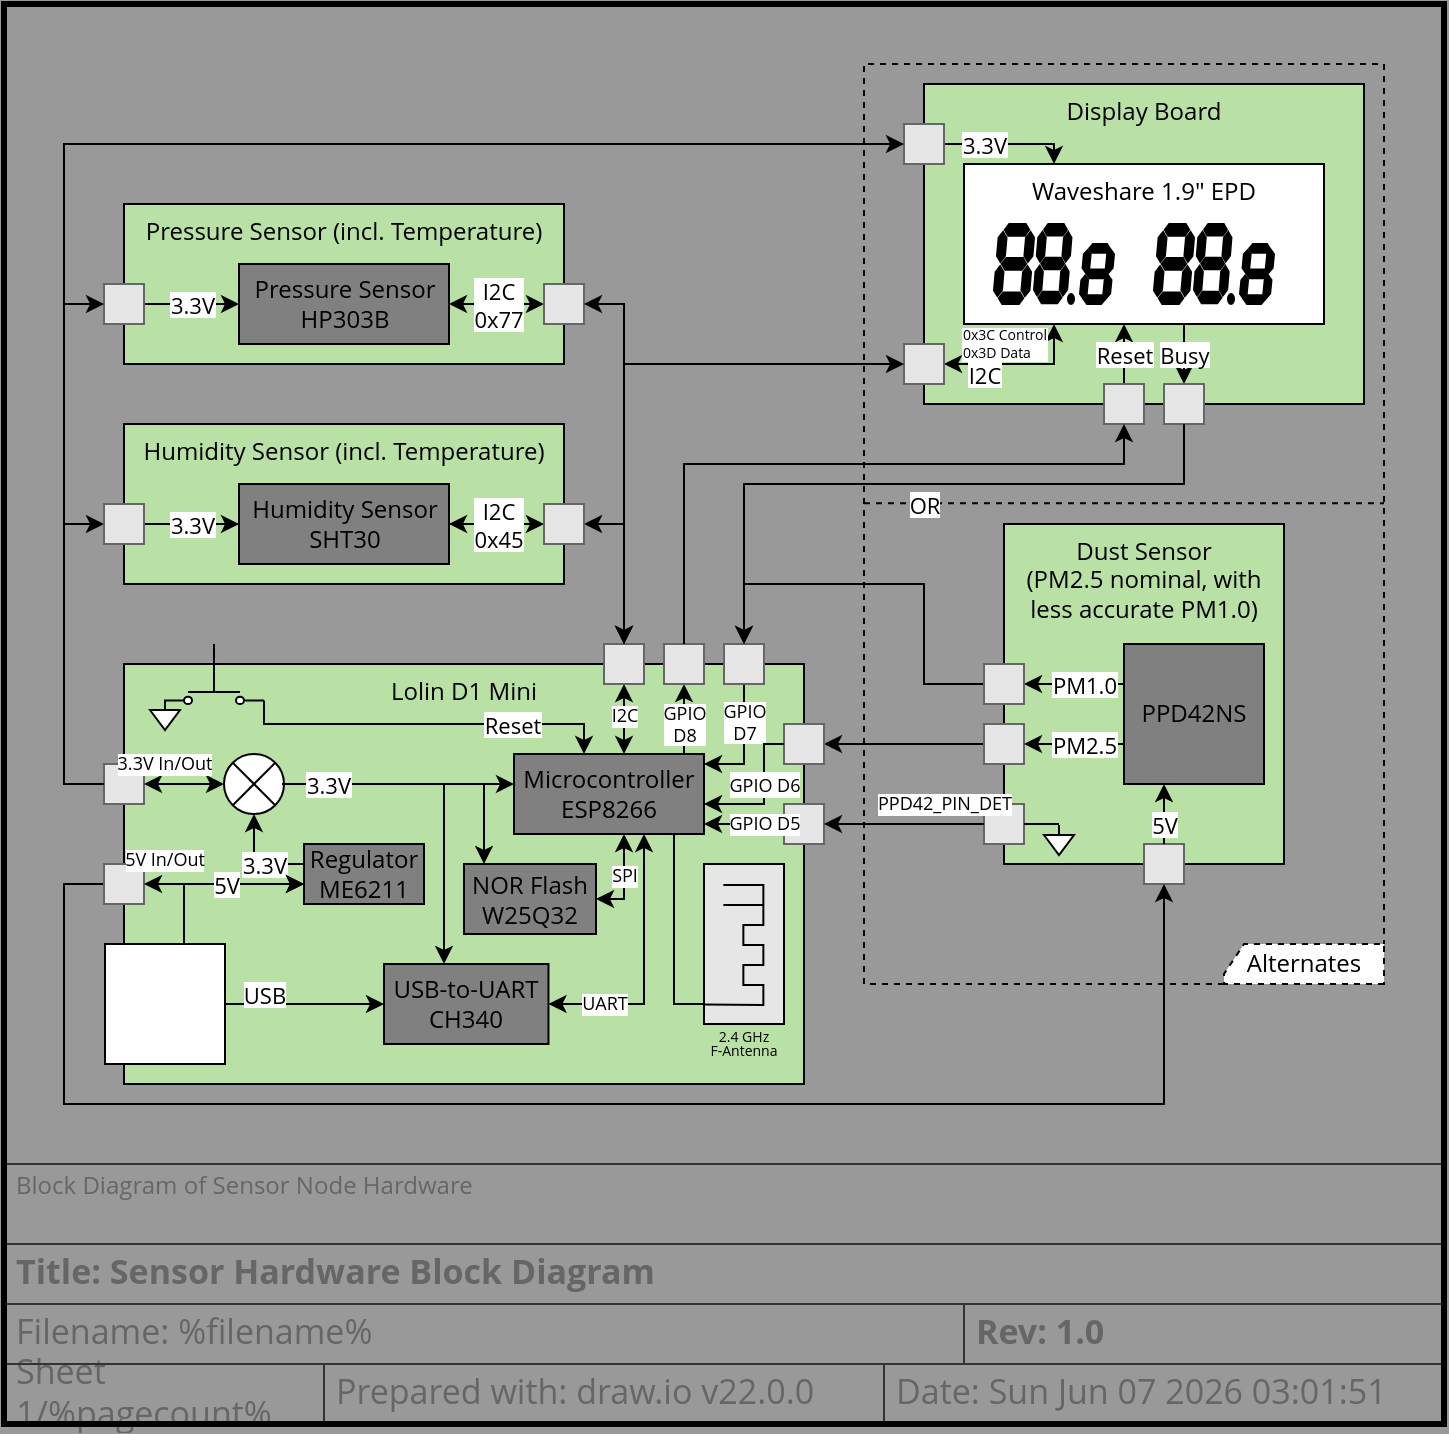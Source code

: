 <mxfile version="22.0.2" type="device">
  <diagram name="Sensor Hardware Block Diagram" id="fo18u6Ch1KVScq3Fo-Wy">
    <mxGraphModel dx="395" dy="1064" grid="1" gridSize="10" guides="1" tooltips="1" connect="1" arrows="1" fold="1" page="1" pageScale="1" pageWidth="800" pageHeight="350" background="#999999" math="0" shadow="0">
      <root>
        <object label="" description="Block Diagram of Sensor Node Hardware" rev="1.0" id="0">
          <mxCell />
        </object>
        <object label="Title Block" id="1">
          <mxCell style="locked=1;" parent="0" />
        </object>
        <mxCell id="h7L3MlKvrl_dhOmhB3lf-10" value="Prepared with: draw.io v22.0.0" style="strokeWidth=1;shadow=0;dashed=0;align=center;html=1;shape=mxgraph.mockup.text.textBox;fontColor=#666666;align=left;fontSize=17;spacingLeft=4;spacingTop=-3;whiteSpace=wrap;strokeColor=#333333;mainText=;fillColor=none;fontFamily=Open Sans;movable=1;resizable=1;rotatable=1;deletable=1;editable=1;locked=0;connectable=1;" parent="1" vertex="1">
          <mxGeometry x="220" y="300" width="280" height="30" as="geometry" />
        </mxCell>
        <object label="&lt;div align=&quot;left&quot;&gt;Sheet %pagenumber%/%pagecount%&lt;/div&gt;" placeholders="1" id="h7L3MlKvrl_dhOmhB3lf-12">
          <mxCell style="strokeWidth=1;shadow=0;dashed=0;align=left;html=1;shape=mxgraph.mockup.text.textBox;fontColor=#666666;align=left;fontSize=17;spacingLeft=4;spacingTop=-3;whiteSpace=wrap;strokeColor=#333333;mainText=;fillColor=none;fontFamily=Open Sans;movable=1;resizable=1;rotatable=1;deletable=1;editable=1;locked=0;connectable=1;" parent="1" vertex="1">
            <mxGeometry x="60" y="300" width="160" height="30" as="geometry" />
          </mxCell>
        </object>
        <object label="Date: &lt;font style=&quot;font-size: 17px;&quot;&gt;%date{ddd mmm dd yyyy HH:MM:ss}%&lt;/font&gt;" placeholders="1" id="h7L3MlKvrl_dhOmhB3lf-13">
          <mxCell style="strokeWidth=1;shadow=0;dashed=0;align=center;html=1;shape=mxgraph.mockup.text.textBox;fontColor=#666666;align=left;fontSize=17;spacingLeft=4;spacingTop=-3;whiteSpace=wrap;strokeColor=#333333;mainText=;fillColor=none;fontFamily=Open Sans;movable=1;resizable=1;rotatable=1;deletable=1;editable=1;locked=0;connectable=1;" parent="1" vertex="1">
            <mxGeometry x="500" y="300" width="280" height="30" as="geometry" />
          </mxCell>
        </object>
        <object label="&lt;b&gt;Title: %page%&lt;/b&gt;" placeholders="1" id="h7L3MlKvrl_dhOmhB3lf-14">
          <mxCell style="strokeWidth=1;shadow=0;dashed=0;align=center;html=1;shape=mxgraph.mockup.text.textBox;fontColor=#666666;align=left;fontSize=17;spacingLeft=4;spacingTop=-3;whiteSpace=wrap;strokeColor=#333333;mainText=;fillColor=none;fontFamily=Open Sans;movable=1;resizable=1;rotatable=1;deletable=1;editable=1;locked=0;connectable=1;" parent="1" vertex="1">
            <mxGeometry x="60" y="240" width="720" height="30" as="geometry" />
          </mxCell>
        </object>
        <object label="Filename: %filename%" placeholders="1" id="h7L3MlKvrl_dhOmhB3lf-15">
          <mxCell style="strokeWidth=1;shadow=0;dashed=0;align=center;html=1;shape=mxgraph.mockup.text.textBox;fontColor=#666666;align=left;fontSize=17;spacingLeft=4;spacingTop=-3;whiteSpace=wrap;strokeColor=#333333;mainText=;fillColor=none;fontFamily=Open Sans;movable=1;resizable=1;rotatable=1;deletable=1;editable=1;locked=0;connectable=1;" parent="1" vertex="1">
            <mxGeometry x="60" y="270" width="480" height="30" as="geometry" />
          </mxCell>
        </object>
        <object label="&lt;div align=&quot;left&quot;&gt;%description%&lt;/div&gt;" placeholders="1" id="h7L3MlKvrl_dhOmhB3lf-16">
          <mxCell style="strokeWidth=1;shadow=0;dashed=0;html=1;shape=mxgraph.mockup.text.textBox;fontColor=#666666;align=left;verticalAlign=top;fontSize=12;spacingLeft=4;spacingTop=-3;whiteSpace=wrap;strokeColor=#333333;mainText=;fillColor=none;fontFamily=Open Sans;movable=1;resizable=1;rotatable=1;deletable=1;editable=1;locked=0;connectable=1;" parent="1" vertex="1">
            <mxGeometry x="60" y="200" width="720" height="40" as="geometry" />
          </mxCell>
        </object>
        <object label="&lt;b&gt;Rev: %rev%&lt;br&gt;&lt;/b&gt;" placeholders="1" id="EyKvBmyPNv_MzgSUc5b6-1">
          <mxCell style="strokeWidth=1;shadow=0;dashed=0;align=center;html=1;shape=mxgraph.mockup.text.textBox;fontColor=#666666;align=left;fontSize=17;spacingLeft=4;spacingTop=-3;whiteSpace=wrap;strokeColor=#333333;mainText=;fillColor=none;fontFamily=Open Sans;movable=1;resizable=1;rotatable=1;deletable=1;editable=1;locked=0;connectable=1;" parent="1" vertex="1">
            <mxGeometry x="540" y="270" width="240" height="30" as="geometry" />
          </mxCell>
        </object>
        <object label="Drawing Frame" id="2jkEU8j2_UPUL1MGRyPS-1">
          <mxCell style="locked=1;" parent="0" />
        </object>
        <mxCell id="2jkEU8j2_UPUL1MGRyPS-2" value="" style="rounded=0;whiteSpace=wrap;html=1;fillColor=none;strokeWidth=3;movable=1;resizable=1;rotatable=1;deletable=1;editable=1;locked=0;connectable=1;" parent="2jkEU8j2_UPUL1MGRyPS-1" vertex="1">
          <mxGeometry x="60" y="-380" width="720" height="710" as="geometry" />
        </mxCell>
        <object label="Document" id="NbdiYjX3MhI7OpqD2NvG-1">
          <mxCell parent="0" />
        </object>
        <mxCell id="gNxxCUR5ex6zyDVO0VRH-102" value="Alternates" style="shape=umlFrame;whiteSpace=wrap;html=1;pointerEvents=0;dashed=1;fontFamily=Open Sans;direction=west;width=80;height=20;" vertex="1" parent="NbdiYjX3MhI7OpqD2NvG-1">
          <mxGeometry x="490" y="-350" width="260" height="460" as="geometry" />
        </mxCell>
        <mxCell id="gNxxCUR5ex6zyDVO0VRH-23" value="Lolin D1 Mini" style="verticalAlign=top;rounded=0;whiteSpace=wrap;html=1;fillColor=#B9E0A5;fontFamily=Open Sans;" vertex="1" parent="NbdiYjX3MhI7OpqD2NvG-1">
          <mxGeometry x="120" y="-50" width="340" height="210" as="geometry" />
        </mxCell>
        <mxCell id="gNxxCUR5ex6zyDVO0VRH-3" value="Reset" style="edgeStyle=orthogonalEdgeStyle;rounded=0;orthogonalLoop=1;jettySize=auto;html=1;exitX=1;exitY=0.94;exitDx=0;exitDy=0;fontFamily=Open Sans;" edge="1" parent="NbdiYjX3MhI7OpqD2NvG-1" source="gNxxCUR5ex6zyDVO0VRH-4" target="gNxxCUR5ex6zyDVO0VRH-15">
          <mxGeometry x="0.45" relative="1" as="geometry">
            <mxPoint x="405" y="40" as="targetPoint" />
            <Array as="points">
              <mxPoint x="190" y="-20" />
              <mxPoint x="350" y="-20" />
            </Array>
            <mxPoint as="offset" />
          </mxGeometry>
        </mxCell>
        <mxCell id="gNxxCUR5ex6zyDVO0VRH-4" value="" style="pointerEvents=1;verticalLabelPosition=bottom;shadow=0;dashed=0;align=center;html=1;verticalAlign=top;shape=mxgraph.electrical.electro-mechanical.pushbuttonMakeSwitch2;elSwitchState=1;fontFamily=Open Sans;" vertex="1" parent="NbdiYjX3MhI7OpqD2NvG-1">
          <mxGeometry x="140" y="-60" width="50" height="30" as="geometry" />
        </mxCell>
        <mxCell id="gNxxCUR5ex6zyDVO0VRH-5" value="USB-to-UART&lt;br&gt;CH340" style="rounded=0;whiteSpace=wrap;html=1;fillColor=#808080;fontFamily=Open Sans;" vertex="1" parent="NbdiYjX3MhI7OpqD2NvG-1">
          <mxGeometry x="250" y="100" width="82.24" height="40" as="geometry" />
        </mxCell>
        <mxCell id="gNxxCUR5ex6zyDVO0VRH-6" value="" style="endArrow=classic;startArrow=classic;html=1;rounded=0;edgeStyle=orthogonalEdgeStyle;fontFamily=Open Sans;exitX=1;exitY=0.5;exitDx=0;exitDy=0;" edge="1" parent="NbdiYjX3MhI7OpqD2NvG-1" source="gNxxCUR5ex6zyDVO0VRH-5" target="gNxxCUR5ex6zyDVO0VRH-15">
          <mxGeometry width="50" height="50" relative="1" as="geometry">
            <mxPoint x="335" y="122" as="sourcePoint" />
            <mxPoint x="385.26" y="35" as="targetPoint" />
            <Array as="points">
              <mxPoint x="380" y="120" />
            </Array>
          </mxGeometry>
        </mxCell>
        <mxCell id="gNxxCUR5ex6zyDVO0VRH-7" value="UART" style="edgeLabel;html=1;align=center;verticalAlign=middle;resizable=0;points=[];fontFamily=Open Sans;fontSize=9;" vertex="1" connectable="0" parent="gNxxCUR5ex6zyDVO0VRH-6">
          <mxGeometry x="-0.052" y="1" relative="1" as="geometry">
            <mxPoint x="-19" y="15" as="offset" />
          </mxGeometry>
        </mxCell>
        <mxCell id="gNxxCUR5ex6zyDVO0VRH-11" value="USB" style="edgeStyle=orthogonalEdgeStyle;rounded=0;orthogonalLoop=1;jettySize=auto;html=1;fontFamily=Open Sans;" edge="1" parent="NbdiYjX3MhI7OpqD2NvG-1" source="gNxxCUR5ex6zyDVO0VRH-10" target="gNxxCUR5ex6zyDVO0VRH-5">
          <mxGeometry x="-0.524" y="5" relative="1" as="geometry">
            <mxPoint as="offset" />
          </mxGeometry>
        </mxCell>
        <mxCell id="gNxxCUR5ex6zyDVO0VRH-12" value="Regulator&lt;br&gt;ME6211" style="rounded=0;whiteSpace=wrap;html=1;fillColor=#808080;fontFamily=Open Sans;" vertex="1" parent="NbdiYjX3MhI7OpqD2NvG-1">
          <mxGeometry x="210" y="40" width="60" height="30" as="geometry" />
        </mxCell>
        <mxCell id="gNxxCUR5ex6zyDVO0VRH-13" style="edgeStyle=orthogonalEdgeStyle;rounded=0;orthogonalLoop=1;jettySize=auto;html=1;exitX=1;exitY=0.5;exitDx=0;exitDy=0;exitPerimeter=0;fontFamily=Open Sans;" edge="1" parent="NbdiYjX3MhI7OpqD2NvG-1" source="gNxxCUR5ex6zyDVO0VRH-14" target="gNxxCUR5ex6zyDVO0VRH-18">
          <mxGeometry relative="1" as="geometry">
            <Array as="points">
              <mxPoint x="300" y="10" />
            </Array>
          </mxGeometry>
        </mxCell>
        <mxCell id="gNxxCUR5ex6zyDVO0VRH-14" value="" style="verticalLabelPosition=bottom;verticalAlign=top;html=1;shape=mxgraph.flowchart.or;fontFamily=Open Sans;" vertex="1" parent="NbdiYjX3MhI7OpqD2NvG-1">
          <mxGeometry x="170" y="-5" width="30" height="30" as="geometry" />
        </mxCell>
        <mxCell id="gNxxCUR5ex6zyDVO0VRH-15" value="Microcontroller&lt;br&gt;ESP8266" style="rounded=0;whiteSpace=wrap;html=1;fillColor=#808080;fontFamily=Open Sans;" vertex="1" parent="NbdiYjX3MhI7OpqD2NvG-1">
          <mxGeometry x="315" y="-5" width="95" height="40" as="geometry" />
        </mxCell>
        <mxCell id="gNxxCUR5ex6zyDVO0VRH-16" value="3.3V" style="edgeStyle=orthogonalEdgeStyle;rounded=0;orthogonalLoop=1;jettySize=auto;html=1;fontFamily=Open Sans;" edge="1" parent="NbdiYjX3MhI7OpqD2NvG-1" source="gNxxCUR5ex6zyDVO0VRH-12" target="gNxxCUR5ex6zyDVO0VRH-14">
          <mxGeometry x="-0.2" relative="1" as="geometry">
            <mxPoint as="offset" />
            <mxPoint x="209.842" y="104.842" as="sourcePoint" />
            <mxPoint x="239.842" y="74.842" as="targetPoint" />
            <Array as="points">
              <mxPoint x="185" y="50" />
            </Array>
          </mxGeometry>
        </mxCell>
        <mxCell id="gNxxCUR5ex6zyDVO0VRH-18" value="NOR Flash&lt;br&gt;W25Q32" style="rounded=0;whiteSpace=wrap;html=1;fillColor=#808080;fontFamily=Open Sans;" vertex="1" parent="NbdiYjX3MhI7OpqD2NvG-1">
          <mxGeometry x="290" y="50" width="66" height="35" as="geometry" />
        </mxCell>
        <mxCell id="gNxxCUR5ex6zyDVO0VRH-19" style="edgeStyle=orthogonalEdgeStyle;rounded=0;orthogonalLoop=1;jettySize=auto;html=1;exitX=1;exitY=0.5;exitDx=0;exitDy=0;exitPerimeter=0;fontFamily=Open Sans;strokeWidth=1;" edge="1" parent="NbdiYjX3MhI7OpqD2NvG-1" target="gNxxCUR5ex6zyDVO0VRH-5">
          <mxGeometry relative="1" as="geometry">
            <Array as="points">
              <mxPoint x="280" y="10" />
            </Array>
            <mxPoint x="199" y="10" as="sourcePoint" />
            <mxPoint x="286" y="100" as="targetPoint" />
          </mxGeometry>
        </mxCell>
        <mxCell id="gNxxCUR5ex6zyDVO0VRH-20" style="edgeStyle=orthogonalEdgeStyle;rounded=0;orthogonalLoop=1;jettySize=auto;html=1;exitX=1;exitY=0.5;exitDx=0;exitDy=0;exitPerimeter=0;fontFamily=Open Sans;" edge="1" parent="NbdiYjX3MhI7OpqD2NvG-1" source="gNxxCUR5ex6zyDVO0VRH-14" target="gNxxCUR5ex6zyDVO0VRH-15">
          <mxGeometry relative="1" as="geometry">
            <Array as="points">
              <mxPoint x="210" y="10" />
              <mxPoint x="210" y="10" />
            </Array>
          </mxGeometry>
        </mxCell>
        <mxCell id="gNxxCUR5ex6zyDVO0VRH-21" value="&lt;div&gt;3.3V&lt;/div&gt;" style="edgeLabel;html=1;align=center;verticalAlign=middle;resizable=0;points=[];fontFamily=Open Sans;" vertex="1" connectable="0" parent="gNxxCUR5ex6zyDVO0VRH-20">
          <mxGeometry x="-0.198" y="-2" relative="1" as="geometry">
            <mxPoint x="-24" y="-2" as="offset" />
          </mxGeometry>
        </mxCell>
        <mxCell id="gNxxCUR5ex6zyDVO0VRH-22" value="SPI" style="endArrow=classic;startArrow=classic;html=1;rounded=0;exitX=1;exitY=0.5;exitDx=0;exitDy=0;edgeStyle=orthogonalEdgeStyle;fontFamily=Open Sans;fontSize=9;" edge="1" parent="NbdiYjX3MhI7OpqD2NvG-1" source="gNxxCUR5ex6zyDVO0VRH-18" target="gNxxCUR5ex6zyDVO0VRH-15">
          <mxGeometry x="0.121" width="50" height="50" relative="1" as="geometry">
            <mxPoint x="235" y="92" as="sourcePoint" />
            <mxPoint x="285" y="42" as="targetPoint" />
            <Array as="points">
              <mxPoint x="370" y="68" />
            </Array>
            <mxPoint as="offset" />
          </mxGeometry>
        </mxCell>
        <mxCell id="gNxxCUR5ex6zyDVO0VRH-25" value="I2C" style="edgeStyle=orthogonalEdgeStyle;rounded=0;orthogonalLoop=1;jettySize=auto;html=1;startArrow=classic;startFill=1;fontFamily=Open Sans;fontSize=9;" edge="1" parent="NbdiYjX3MhI7OpqD2NvG-1" source="gNxxCUR5ex6zyDVO0VRH-30" target="gNxxCUR5ex6zyDVO0VRH-15">
          <mxGeometry x="-0.099" relative="1" as="geometry">
            <mxPoint x="340" y="-80" as="sourcePoint" />
            <Array as="points">
              <mxPoint x="370" y="-25" />
              <mxPoint x="370" y="-25" />
            </Array>
            <mxPoint as="offset" />
          </mxGeometry>
        </mxCell>
        <mxCell id="gNxxCUR5ex6zyDVO0VRH-26" value="GPIO&lt;br&gt;D8" style="edgeStyle=orthogonalEdgeStyle;rounded=0;orthogonalLoop=1;jettySize=auto;html=1;fontFamily=Open Sans;fontSize=9;startArrow=classic;startFill=1;endArrow=none;endFill=0;" edge="1" parent="NbdiYjX3MhI7OpqD2NvG-1" source="gNxxCUR5ex6zyDVO0VRH-31" target="gNxxCUR5ex6zyDVO0VRH-15">
          <mxGeometry x="0.143" relative="1" as="geometry">
            <mxPoint x="373" y="-40" as="sourcePoint" />
            <mxPoint x="393" y="5" as="targetPoint" />
            <Array as="points">
              <mxPoint x="400" y="-25" />
              <mxPoint x="400" y="-25" />
            </Array>
            <mxPoint as="offset" />
          </mxGeometry>
        </mxCell>
        <mxCell id="gNxxCUR5ex6zyDVO0VRH-27" value="" style="pointerEvents=1;verticalLabelPosition=bottom;shadow=0;dashed=0;align=center;html=1;verticalAlign=top;shape=mxgraph.electrical.signal_sources.signal_ground;" vertex="1" parent="NbdiYjX3MhI7OpqD2NvG-1">
          <mxGeometry x="133" y="-32" width="15" height="15" as="geometry" />
        </mxCell>
        <mxCell id="gNxxCUR5ex6zyDVO0VRH-29" value="Humidity Sensor (incl. Temperature)" style="verticalAlign=top;rounded=0;whiteSpace=wrap;html=1;fillColor=#B9E0A5;fontFamily=Open Sans;" vertex="1" parent="NbdiYjX3MhI7OpqD2NvG-1">
          <mxGeometry x="120" y="-170" width="220" height="80" as="geometry" />
        </mxCell>
        <mxCell id="gNxxCUR5ex6zyDVO0VRH-30" value="" style="whiteSpace=wrap;html=1;aspect=fixed;fillColor=#E6E6E6;fontColor=#333333;strokeColor=#666666;" vertex="1" parent="NbdiYjX3MhI7OpqD2NvG-1">
          <mxGeometry x="360" y="-60" width="20" height="20" as="geometry" />
        </mxCell>
        <mxCell id="gNxxCUR5ex6zyDVO0VRH-31" value="" style="whiteSpace=wrap;html=1;aspect=fixed;fillColor=#E6E6E6;fontColor=#333333;strokeColor=#666666;" vertex="1" parent="NbdiYjX3MhI7OpqD2NvG-1">
          <mxGeometry x="390" y="-60" width="20" height="20" as="geometry" />
        </mxCell>
        <mxCell id="gNxxCUR5ex6zyDVO0VRH-36" value="3.3V" style="edgeStyle=orthogonalEdgeStyle;rounded=0;orthogonalLoop=1;jettySize=auto;html=1;entryX=0;entryY=0.5;entryDx=0;entryDy=0;fontFamily=Open Sans;" edge="1" parent="NbdiYjX3MhI7OpqD2NvG-1" source="gNxxCUR5ex6zyDVO0VRH-37" target="gNxxCUR5ex6zyDVO0VRH-33">
          <mxGeometry relative="1" as="geometry" />
        </mxCell>
        <mxCell id="gNxxCUR5ex6zyDVO0VRH-32" value="" style="whiteSpace=wrap;html=1;aspect=fixed;fillColor=#E6E6E6;fontColor=#333333;strokeColor=#666666;" vertex="1" parent="NbdiYjX3MhI7OpqD2NvG-1">
          <mxGeometry x="110" width="20" height="20" as="geometry" />
        </mxCell>
        <mxCell id="gNxxCUR5ex6zyDVO0VRH-24" value="&lt;font style=&quot;font-size: 9px;&quot;&gt;3.3V In/Out&lt;/font&gt;" style="edgeStyle=orthogonalEdgeStyle;rounded=0;orthogonalLoop=1;jettySize=auto;html=1;entryX=0;entryY=0.5;entryDx=0;entryDy=0;entryPerimeter=0;fontFamily=Open Sans;startArrow=classic;startFill=1;fontSize=6;" edge="1" parent="NbdiYjX3MhI7OpqD2NvG-1" source="gNxxCUR5ex6zyDVO0VRH-32" target="gNxxCUR5ex6zyDVO0VRH-14">
          <mxGeometry x="-0.5" y="10" relative="1" as="geometry">
            <mxPoint x="130" y="10" as="sourcePoint" />
            <Array as="points" />
            <mxPoint as="offset" />
          </mxGeometry>
        </mxCell>
        <mxCell id="gNxxCUR5ex6zyDVO0VRH-35" style="edgeStyle=orthogonalEdgeStyle;rounded=0;orthogonalLoop=1;jettySize=auto;html=1;startArrow=classic;startFill=1;exitX=1;exitY=0.5;exitDx=0;exitDy=0;" edge="1" parent="NbdiYjX3MhI7OpqD2NvG-1" source="gNxxCUR5ex6zyDVO0VRH-39" target="gNxxCUR5ex6zyDVO0VRH-30">
          <mxGeometry relative="1" as="geometry" />
        </mxCell>
        <mxCell id="gNxxCUR5ex6zyDVO0VRH-33" value="Humidity Sensor&lt;br&gt;SHT30" style="rounded=0;whiteSpace=wrap;html=1;fillColor=#808080;fontFamily=Open Sans;" vertex="1" parent="NbdiYjX3MhI7OpqD2NvG-1">
          <mxGeometry x="177.5" y="-140" width="105" height="40" as="geometry" />
        </mxCell>
        <mxCell id="gNxxCUR5ex6zyDVO0VRH-38" value="" style="edgeStyle=orthogonalEdgeStyle;rounded=0;orthogonalLoop=1;jettySize=auto;html=1;entryX=0;entryY=0.5;entryDx=0;entryDy=0;" edge="1" parent="NbdiYjX3MhI7OpqD2NvG-1" source="gNxxCUR5ex6zyDVO0VRH-32" target="gNxxCUR5ex6zyDVO0VRH-37">
          <mxGeometry relative="1" as="geometry">
            <mxPoint x="120" y="10" as="sourcePoint" />
            <mxPoint x="188" y="-190" as="targetPoint" />
            <Array as="points">
              <mxPoint x="90" y="10" />
              <mxPoint x="90" y="-120" />
            </Array>
          </mxGeometry>
        </mxCell>
        <mxCell id="gNxxCUR5ex6zyDVO0VRH-37" value="" style="whiteSpace=wrap;html=1;aspect=fixed;fillColor=#E6E6E6;fontColor=#333333;strokeColor=#666666;" vertex="1" parent="NbdiYjX3MhI7OpqD2NvG-1">
          <mxGeometry x="110" y="-130" width="20" height="20" as="geometry" />
        </mxCell>
        <mxCell id="gNxxCUR5ex6zyDVO0VRH-40" value="I2C&lt;br&gt;0x45" style="edgeStyle=orthogonalEdgeStyle;rounded=0;orthogonalLoop=1;jettySize=auto;html=1;startArrow=classic;startFill=1;fontFamily=Open Sans;" edge="1" parent="NbdiYjX3MhI7OpqD2NvG-1" source="gNxxCUR5ex6zyDVO0VRH-33" target="gNxxCUR5ex6zyDVO0VRH-39">
          <mxGeometry relative="1" as="geometry">
            <mxPoint x="283" y="-120" as="sourcePoint" />
            <mxPoint x="360" y="10" as="targetPoint" />
          </mxGeometry>
        </mxCell>
        <mxCell id="gNxxCUR5ex6zyDVO0VRH-39" value="" style="whiteSpace=wrap;html=1;aspect=fixed;fillColor=#E6E6E6;fontColor=#333333;strokeColor=#666666;" vertex="1" parent="NbdiYjX3MhI7OpqD2NvG-1">
          <mxGeometry x="330" y="-130" width="20" height="20" as="geometry" />
        </mxCell>
        <mxCell id="gNxxCUR5ex6zyDVO0VRH-41" value="Pressure Sensor (incl. Temperature)" style="verticalAlign=top;rounded=0;whiteSpace=wrap;html=1;fillColor=#B9E0A5;fontFamily=Open Sans;" vertex="1" parent="NbdiYjX3MhI7OpqD2NvG-1">
          <mxGeometry x="120" y="-280" width="220" height="80" as="geometry" />
        </mxCell>
        <mxCell id="gNxxCUR5ex6zyDVO0VRH-42" value="3.3V" style="edgeStyle=orthogonalEdgeStyle;rounded=0;orthogonalLoop=1;jettySize=auto;html=1;entryX=0;entryY=0.5;entryDx=0;entryDy=0;fontFamily=Open Sans;" edge="1" parent="NbdiYjX3MhI7OpqD2NvG-1" source="gNxxCUR5ex6zyDVO0VRH-44" target="gNxxCUR5ex6zyDVO0VRH-43">
          <mxGeometry relative="1" as="geometry" />
        </mxCell>
        <mxCell id="gNxxCUR5ex6zyDVO0VRH-43" value="Pressure Sensor&lt;br&gt;HP303B" style="rounded=0;whiteSpace=wrap;html=1;fillColor=#808080;fontFamily=Open Sans;" vertex="1" parent="NbdiYjX3MhI7OpqD2NvG-1">
          <mxGeometry x="177.5" y="-250" width="105" height="40" as="geometry" />
        </mxCell>
        <mxCell id="gNxxCUR5ex6zyDVO0VRH-44" value="" style="whiteSpace=wrap;html=1;aspect=fixed;fillColor=#E6E6E6;fontColor=#333333;strokeColor=#666666;" vertex="1" parent="NbdiYjX3MhI7OpqD2NvG-1">
          <mxGeometry x="110" y="-240" width="20" height="20" as="geometry" />
        </mxCell>
        <mxCell id="gNxxCUR5ex6zyDVO0VRH-45" value="I2C&lt;br&gt;0x77" style="edgeStyle=orthogonalEdgeStyle;rounded=0;orthogonalLoop=1;jettySize=auto;html=1;startArrow=classic;startFill=1;fontFamily=Open Sans;" edge="1" parent="NbdiYjX3MhI7OpqD2NvG-1" source="gNxxCUR5ex6zyDVO0VRH-43" target="gNxxCUR5ex6zyDVO0VRH-46">
          <mxGeometry relative="1" as="geometry">
            <mxPoint x="283" y="-230" as="sourcePoint" />
            <mxPoint x="360" y="-100" as="targetPoint" />
          </mxGeometry>
        </mxCell>
        <mxCell id="gNxxCUR5ex6zyDVO0VRH-46" value="" style="whiteSpace=wrap;html=1;aspect=fixed;fillColor=#E6E6E6;fontColor=#333333;strokeColor=#666666;" vertex="1" parent="NbdiYjX3MhI7OpqD2NvG-1">
          <mxGeometry x="330" y="-240" width="20" height="20" as="geometry" />
        </mxCell>
        <mxCell id="gNxxCUR5ex6zyDVO0VRH-47" style="edgeStyle=orthogonalEdgeStyle;rounded=0;orthogonalLoop=1;jettySize=auto;html=1;startArrow=classic;startFill=1;exitX=1;exitY=0.5;exitDx=0;exitDy=0;" edge="1" parent="NbdiYjX3MhI7OpqD2NvG-1" source="gNxxCUR5ex6zyDVO0VRH-46" target="gNxxCUR5ex6zyDVO0VRH-30">
          <mxGeometry relative="1" as="geometry">
            <mxPoint x="370" y="-110" as="sourcePoint" />
            <mxPoint x="390" y="-50" as="targetPoint" />
          </mxGeometry>
        </mxCell>
        <mxCell id="gNxxCUR5ex6zyDVO0VRH-48" value="" style="edgeStyle=orthogonalEdgeStyle;rounded=0;orthogonalLoop=1;jettySize=auto;html=1;entryX=0;entryY=0.5;entryDx=0;entryDy=0;exitX=0;exitY=0.5;exitDx=0;exitDy=0;" edge="1" parent="NbdiYjX3MhI7OpqD2NvG-1" source="gNxxCUR5ex6zyDVO0VRH-32" target="gNxxCUR5ex6zyDVO0VRH-44">
          <mxGeometry relative="1" as="geometry">
            <mxPoint x="130" y="20" as="sourcePoint" />
            <mxPoint x="130" y="-110" as="targetPoint" />
            <Array as="points">
              <mxPoint x="90" y="10" />
              <mxPoint x="90" y="-230" />
            </Array>
          </mxGeometry>
        </mxCell>
        <mxCell id="gNxxCUR5ex6zyDVO0VRH-49" value="Display Board" style="verticalAlign=top;rounded=0;whiteSpace=wrap;html=1;fillColor=#B9E0A5;fontFamily=Open Sans;" vertex="1" parent="NbdiYjX3MhI7OpqD2NvG-1">
          <mxGeometry x="520" y="-340" width="220" height="160" as="geometry" />
        </mxCell>
        <mxCell id="gNxxCUR5ex6zyDVO0VRH-50" value="3.3V" style="edgeStyle=orthogonalEdgeStyle;rounded=0;orthogonalLoop=1;jettySize=auto;html=1;fontFamily=Open Sans;entryX=0.25;entryY=0;entryDx=0;entryDy=0;" edge="1" parent="NbdiYjX3MhI7OpqD2NvG-1" source="gNxxCUR5ex6zyDVO0VRH-52" target="gNxxCUR5ex6zyDVO0VRH-57">
          <mxGeometry x="-0.384" relative="1" as="geometry">
            <mxPoint x="577.5" y="-210" as="targetPoint" />
            <Array as="points">
              <mxPoint x="585" y="-310" />
            </Array>
            <mxPoint as="offset" />
          </mxGeometry>
        </mxCell>
        <mxCell id="gNxxCUR5ex6zyDVO0VRH-52" value="" style="whiteSpace=wrap;html=1;aspect=fixed;fillColor=#E6E6E6;fontColor=#333333;strokeColor=#666666;" vertex="1" parent="NbdiYjX3MhI7OpqD2NvG-1">
          <mxGeometry x="510" y="-320" width="20" height="20" as="geometry" />
        </mxCell>
        <mxCell id="gNxxCUR5ex6zyDVO0VRH-53" value="I2C" style="edgeStyle=orthogonalEdgeStyle;rounded=0;orthogonalLoop=1;jettySize=auto;html=1;startArrow=classic;startFill=1;fontFamily=Open Sans;entryX=1;entryY=0.5;entryDx=0;entryDy=0;exitX=0.25;exitY=1;exitDx=0;exitDy=0;" edge="1" parent="NbdiYjX3MhI7OpqD2NvG-1" source="gNxxCUR5ex6zyDVO0VRH-57" target="gNxxCUR5ex6zyDVO0VRH-54">
          <mxGeometry x="0.467" y="5" relative="1" as="geometry">
            <mxPoint x="682.5" y="-210" as="sourcePoint" />
            <mxPoint x="760" y="-80" as="targetPoint" />
            <Array as="points">
              <mxPoint x="585" y="-200" />
            </Array>
            <mxPoint as="offset" />
          </mxGeometry>
        </mxCell>
        <mxCell id="gNxxCUR5ex6zyDVO0VRH-106" value="&lt;div style=&quot;text-align: left; font-size: 7px;&quot;&gt;&lt;font style=&quot;font-size: 7px;&quot; face=&quot;Open Sans&quot;&gt;0x3C Control&lt;/font&gt;&lt;/div&gt;&lt;div style=&quot;text-align: left; font-size: 7px;&quot;&gt;&lt;font style=&quot;font-size: 7px;&quot; face=&quot;Open Sans&quot;&gt;0x3D Data&lt;/font&gt;&lt;/div&gt;" style="edgeLabel;html=1;align=center;verticalAlign=middle;resizable=0;points=[];" vertex="1" connectable="0" parent="gNxxCUR5ex6zyDVO0VRH-53">
          <mxGeometry x="-0.126" relative="1" as="geometry">
            <mxPoint x="-12" y="-10" as="offset" />
          </mxGeometry>
        </mxCell>
        <mxCell id="gNxxCUR5ex6zyDVO0VRH-54" value="" style="whiteSpace=wrap;html=1;aspect=fixed;fillColor=#E6E6E6;fontColor=#333333;strokeColor=#666666;" vertex="1" parent="NbdiYjX3MhI7OpqD2NvG-1">
          <mxGeometry x="510" y="-210" width="20" height="20" as="geometry" />
        </mxCell>
        <mxCell id="gNxxCUR5ex6zyDVO0VRH-55" value="" style="edgeStyle=orthogonalEdgeStyle;rounded=0;orthogonalLoop=1;jettySize=auto;html=1;entryX=0;entryY=0.5;entryDx=0;entryDy=0;exitX=0;exitY=0.5;exitDx=0;exitDy=0;" edge="1" parent="NbdiYjX3MhI7OpqD2NvG-1" source="gNxxCUR5ex6zyDVO0VRH-32" target="gNxxCUR5ex6zyDVO0VRH-52">
          <mxGeometry relative="1" as="geometry">
            <mxPoint x="80" y="-90" as="sourcePoint" />
            <mxPoint x="80" y="-330" as="targetPoint" />
            <Array as="points">
              <mxPoint x="90" y="10" />
              <mxPoint x="90" y="-310" />
            </Array>
          </mxGeometry>
        </mxCell>
        <mxCell id="gNxxCUR5ex6zyDVO0VRH-56" style="edgeStyle=orthogonalEdgeStyle;rounded=0;orthogonalLoop=1;jettySize=auto;html=1;startArrow=classic;startFill=1;exitX=0;exitY=0.5;exitDx=0;exitDy=0;entryX=0.5;entryY=0;entryDx=0;entryDy=0;" edge="1" parent="NbdiYjX3MhI7OpqD2NvG-1" source="gNxxCUR5ex6zyDVO0VRH-54" target="gNxxCUR5ex6zyDVO0VRH-30">
          <mxGeometry relative="1" as="geometry">
            <mxPoint x="370" y="-220" as="sourcePoint" />
            <mxPoint x="390" y="-50" as="targetPoint" />
            <Array as="points">
              <mxPoint x="370" y="-200" />
            </Array>
          </mxGeometry>
        </mxCell>
        <mxCell id="gNxxCUR5ex6zyDVO0VRH-66" value="Reset" style="edgeStyle=orthogonalEdgeStyle;rounded=0;orthogonalLoop=1;jettySize=auto;html=1;startArrow=classic;startFill=1;endArrow=none;endFill=0;fontFamily=Open Sans;" edge="1" parent="NbdiYjX3MhI7OpqD2NvG-1" source="gNxxCUR5ex6zyDVO0VRH-57" target="gNxxCUR5ex6zyDVO0VRH-64">
          <mxGeometry relative="1" as="geometry">
            <Array as="points">
              <mxPoint x="620" y="-200" />
              <mxPoint x="620" y="-200" />
            </Array>
          </mxGeometry>
        </mxCell>
        <mxCell id="gNxxCUR5ex6zyDVO0VRH-67" value="Busy" style="edgeStyle=orthogonalEdgeStyle;rounded=0;orthogonalLoop=1;jettySize=auto;html=1;fontFamily=Open Sans;" edge="1" parent="NbdiYjX3MhI7OpqD2NvG-1" source="gNxxCUR5ex6zyDVO0VRH-57" target="gNxxCUR5ex6zyDVO0VRH-65">
          <mxGeometry relative="1" as="geometry">
            <Array as="points">
              <mxPoint x="650" y="-200" />
              <mxPoint x="650" y="-200" />
            </Array>
            <mxPoint as="offset" />
          </mxGeometry>
        </mxCell>
        <mxCell id="gNxxCUR5ex6zyDVO0VRH-57" value="Waveshare 1.9&quot; EPD" style="verticalAlign=top;rounded=0;whiteSpace=wrap;html=1;fillColor=#FFFFFF;fontFamily=Open Sans;" vertex="1" parent="NbdiYjX3MhI7OpqD2NvG-1">
          <mxGeometry x="540" y="-300" width="180" height="80" as="geometry" />
        </mxCell>
        <mxCell id="gNxxCUR5ex6zyDVO0VRH-58" value="" style="verticalLabelPosition=bottom;shadow=0;dashed=0;align=center;html=1;verticalAlign=top;shape=mxgraph.electrical.opto_electronics.7_segment_display;pointerEvents=1;fillColor=#000000;fontFamily=Open Sans;" vertex="1" parent="NbdiYjX3MhI7OpqD2NvG-1">
          <mxGeometry x="555" y="-270" width="20" height="40" as="geometry" />
        </mxCell>
        <mxCell id="gNxxCUR5ex6zyDVO0VRH-59" value="" style="verticalLabelPosition=bottom;shadow=0;dashed=0;align=center;html=1;verticalAlign=top;shape=mxgraph.electrical.opto_electronics.7_segment_display;pointerEvents=1;fillColor=#000000;fontFamily=Open Sans;" vertex="1" parent="NbdiYjX3MhI7OpqD2NvG-1">
          <mxGeometry x="598" y="-260" width="17" height="30" as="geometry" />
        </mxCell>
        <mxCell id="gNxxCUR5ex6zyDVO0VRH-60" value="" style="verticalLabelPosition=bottom;shadow=0;dashed=0;align=center;html=1;verticalAlign=top;shape=mxgraph.electrical.opto_electronics.7_segment_display_with_dp;pointerEvents=1;fillColor=#000000;fontFamily=Open Sans;" vertex="1" parent="NbdiYjX3MhI7OpqD2NvG-1">
          <mxGeometry x="575" y="-270" width="20" height="40" as="geometry" />
        </mxCell>
        <mxCell id="gNxxCUR5ex6zyDVO0VRH-61" value="" style="verticalLabelPosition=bottom;shadow=0;dashed=0;align=center;html=1;verticalAlign=top;shape=mxgraph.electrical.opto_electronics.7_segment_display;pointerEvents=1;fillColor=#000000;fontFamily=Open Sans;" vertex="1" parent="NbdiYjX3MhI7OpqD2NvG-1">
          <mxGeometry x="635" y="-270" width="20" height="40" as="geometry" />
        </mxCell>
        <mxCell id="gNxxCUR5ex6zyDVO0VRH-62" value="" style="verticalLabelPosition=bottom;shadow=0;dashed=0;align=center;html=1;verticalAlign=top;shape=mxgraph.electrical.opto_electronics.7_segment_display;pointerEvents=1;fillColor=#000000;fontFamily=Open Sans;" vertex="1" parent="NbdiYjX3MhI7OpqD2NvG-1">
          <mxGeometry x="678" y="-260" width="17" height="30" as="geometry" />
        </mxCell>
        <mxCell id="gNxxCUR5ex6zyDVO0VRH-63" value="" style="verticalLabelPosition=bottom;shadow=0;dashed=0;align=center;html=1;verticalAlign=top;shape=mxgraph.electrical.opto_electronics.7_segment_display_with_dp;pointerEvents=1;fillColor=#000000;fontFamily=Open Sans;" vertex="1" parent="NbdiYjX3MhI7OpqD2NvG-1">
          <mxGeometry x="655" y="-270" width="20" height="40" as="geometry" />
        </mxCell>
        <mxCell id="gNxxCUR5ex6zyDVO0VRH-64" value="" style="whiteSpace=wrap;html=1;aspect=fixed;fillColor=#E6E6E6;fontColor=#333333;strokeColor=#666666;" vertex="1" parent="NbdiYjX3MhI7OpqD2NvG-1">
          <mxGeometry x="610" y="-190" width="20" height="20" as="geometry" />
        </mxCell>
        <mxCell id="gNxxCUR5ex6zyDVO0VRH-65" value="" style="whiteSpace=wrap;html=1;aspect=fixed;fillColor=#E6E6E6;fontColor=#333333;strokeColor=#666666;" vertex="1" parent="NbdiYjX3MhI7OpqD2NvG-1">
          <mxGeometry x="640" y="-190" width="20" height="20" as="geometry" />
        </mxCell>
        <mxCell id="gNxxCUR5ex6zyDVO0VRH-71" value="GPIO&lt;br&gt;D7" style="edgeStyle=orthogonalEdgeStyle;rounded=0;orthogonalLoop=1;jettySize=auto;html=1;fontFamily=Open Sans;fontSize=9;" edge="1" parent="NbdiYjX3MhI7OpqD2NvG-1" source="gNxxCUR5ex6zyDVO0VRH-70" target="gNxxCUR5ex6zyDVO0VRH-15">
          <mxGeometry x="-0.385" relative="1" as="geometry">
            <Array as="points">
              <mxPoint x="430" />
            </Array>
            <mxPoint as="offset" />
          </mxGeometry>
        </mxCell>
        <mxCell id="gNxxCUR5ex6zyDVO0VRH-70" value="" style="whiteSpace=wrap;html=1;aspect=fixed;fillColor=#E6E6E6;fontColor=#333333;strokeColor=#666666;" vertex="1" parent="NbdiYjX3MhI7OpqD2NvG-1">
          <mxGeometry x="420" y="-60" width="20" height="20" as="geometry" />
        </mxCell>
        <mxCell id="gNxxCUR5ex6zyDVO0VRH-69" style="edgeStyle=orthogonalEdgeStyle;rounded=0;orthogonalLoop=1;jettySize=auto;html=1;entryX=0.5;entryY=1;entryDx=0;entryDy=0;noJump=0;jumpStyle=arc;" edge="1" parent="NbdiYjX3MhI7OpqD2NvG-1" source="gNxxCUR5ex6zyDVO0VRH-31" target="gNxxCUR5ex6zyDVO0VRH-64">
          <mxGeometry relative="1" as="geometry">
            <Array as="points">
              <mxPoint x="400" y="-150" />
              <mxPoint x="620" y="-150" />
            </Array>
          </mxGeometry>
        </mxCell>
        <mxCell id="gNxxCUR5ex6zyDVO0VRH-68" style="edgeStyle=orthogonalEdgeStyle;rounded=0;orthogonalLoop=1;jettySize=auto;html=1;entryX=0.5;entryY=0;entryDx=0;entryDy=0;exitX=0.5;exitY=1;exitDx=0;exitDy=0;jumpStyle=arc;" edge="1" parent="NbdiYjX3MhI7OpqD2NvG-1" source="gNxxCUR5ex6zyDVO0VRH-65" target="gNxxCUR5ex6zyDVO0VRH-70">
          <mxGeometry relative="1" as="geometry">
            <Array as="points">
              <mxPoint x="650" y="-140" />
              <mxPoint x="430" y="-140" />
            </Array>
          </mxGeometry>
        </mxCell>
        <mxCell id="gNxxCUR5ex6zyDVO0VRH-72" value="Dust Sensor&lt;br&gt;(PM2.5 nominal, with less accurate PM1.0)" style="verticalAlign=top;rounded=0;whiteSpace=wrap;html=1;fillColor=#B9E0A5;fontFamily=Open Sans;" vertex="1" parent="NbdiYjX3MhI7OpqD2NvG-1">
          <mxGeometry x="560" y="-120" width="140" height="170" as="geometry" />
        </mxCell>
        <mxCell id="gNxxCUR5ex6zyDVO0VRH-74" value="PPD42NS" style="rounded=0;whiteSpace=wrap;html=1;fillColor=#808080;fontFamily=Open Sans;" vertex="1" parent="NbdiYjX3MhI7OpqD2NvG-1">
          <mxGeometry x="620" y="-60" width="70" height="70" as="geometry" />
        </mxCell>
        <mxCell id="gNxxCUR5ex6zyDVO0VRH-75" value="" style="whiteSpace=wrap;html=1;aspect=fixed;fillColor=#E6E6E6;fontColor=#333333;strokeColor=#666666;" vertex="1" parent="NbdiYjX3MhI7OpqD2NvG-1">
          <mxGeometry x="630" y="40" width="20" height="20" as="geometry" />
        </mxCell>
        <mxCell id="gNxxCUR5ex6zyDVO0VRH-76" value="PM1.0" style="edgeStyle=orthogonalEdgeStyle;rounded=0;orthogonalLoop=1;jettySize=auto;html=1;startArrow=none;startFill=0;fontFamily=Open Sans;entryX=1;entryY=0.5;entryDx=0;entryDy=0;" edge="1" parent="NbdiYjX3MhI7OpqD2NvG-1" source="gNxxCUR5ex6zyDVO0VRH-74" target="gNxxCUR5ex6zyDVO0VRH-77">
          <mxGeometry x="-0.2" relative="1" as="geometry">
            <mxPoint x="723" y="-10" as="sourcePoint" />
            <mxPoint x="800" y="120" as="targetPoint" />
            <Array as="points">
              <mxPoint x="600" y="-40" />
              <mxPoint x="600" y="-40" />
            </Array>
            <mxPoint as="offset" />
          </mxGeometry>
        </mxCell>
        <mxCell id="gNxxCUR5ex6zyDVO0VRH-89" style="edgeStyle=orthogonalEdgeStyle;rounded=0;orthogonalLoop=1;jettySize=auto;html=1;entryX=0.5;entryY=0;entryDx=0;entryDy=0;exitX=0;exitY=0.5;exitDx=0;exitDy=0;" edge="1" parent="NbdiYjX3MhI7OpqD2NvG-1" source="gNxxCUR5ex6zyDVO0VRH-77" target="gNxxCUR5ex6zyDVO0VRH-70">
          <mxGeometry relative="1" as="geometry">
            <Array as="points">
              <mxPoint x="520" y="-40" />
              <mxPoint x="520" y="-90" />
              <mxPoint x="430" y="-90" />
            </Array>
          </mxGeometry>
        </mxCell>
        <mxCell id="gNxxCUR5ex6zyDVO0VRH-77" value="" style="whiteSpace=wrap;html=1;aspect=fixed;fillColor=#E6E6E6;fontColor=#333333;strokeColor=#666666;" vertex="1" parent="NbdiYjX3MhI7OpqD2NvG-1">
          <mxGeometry x="550" y="-50" width="20" height="20" as="geometry" />
        </mxCell>
        <mxCell id="gNxxCUR5ex6zyDVO0VRH-91" style="edgeStyle=orthogonalEdgeStyle;rounded=0;orthogonalLoop=1;jettySize=auto;html=1;exitX=0;exitY=0.5;exitDx=0;exitDy=0;entryX=0.5;entryY=1;entryDx=0;entryDy=0;jumpStyle=arc;" edge="1" parent="NbdiYjX3MhI7OpqD2NvG-1" source="gNxxCUR5ex6zyDVO0VRH-78" target="gNxxCUR5ex6zyDVO0VRH-75">
          <mxGeometry relative="1" as="geometry">
            <Array as="points">
              <mxPoint x="90" y="60" />
              <mxPoint x="90" y="170" />
              <mxPoint x="640" y="170" />
            </Array>
          </mxGeometry>
        </mxCell>
        <mxCell id="gNxxCUR5ex6zyDVO0VRH-78" value="" style="whiteSpace=wrap;html=1;aspect=fixed;fillColor=#E6E6E6;fontColor=#333333;strokeColor=#666666;" vertex="1" parent="NbdiYjX3MhI7OpqD2NvG-1">
          <mxGeometry x="110" y="50" width="20" height="20" as="geometry" />
        </mxCell>
        <mxCell id="gNxxCUR5ex6zyDVO0VRH-79" value="&lt;font style=&quot;font-size: 9px;&quot;&gt;5V In/Out&lt;/font&gt;" style="edgeStyle=orthogonalEdgeStyle;rounded=0;orthogonalLoop=1;jettySize=auto;html=1;fontFamily=Open Sans;startArrow=classic;startFill=1;fontSize=6;" edge="1" parent="NbdiYjX3MhI7OpqD2NvG-1" source="gNxxCUR5ex6zyDVO0VRH-78" target="gNxxCUR5ex6zyDVO0VRH-12">
          <mxGeometry x="-0.75" y="12" relative="1" as="geometry">
            <mxPoint x="150" y="20" as="sourcePoint" />
            <mxPoint x="180" y="20" as="targetPoint" />
            <Array as="points">
              <mxPoint x="190" y="60" />
              <mxPoint x="190" y="60" />
            </Array>
            <mxPoint as="offset" />
          </mxGeometry>
        </mxCell>
        <mxCell id="gNxxCUR5ex6zyDVO0VRH-8" value="" style="group;fontFamily=Open Sans;" vertex="1" connectable="0" parent="NbdiYjX3MhI7OpqD2NvG-1">
          <mxGeometry x="110.5" y="90.0" width="60" height="60" as="geometry" />
        </mxCell>
        <mxCell id="gNxxCUR5ex6zyDVO0VRH-9" value="" style="rounded=0;whiteSpace=wrap;html=1;fontFamily=Open Sans;" vertex="1" parent="gNxxCUR5ex6zyDVO0VRH-8">
          <mxGeometry width="60" height="60" as="geometry" />
        </mxCell>
        <mxCell id="gNxxCUR5ex6zyDVO0VRH-10" value="" style="shape=image;html=1;verticalAlign=top;verticalLabelPosition=bottom;labelBackgroundColor=#ffffff;imageAspect=0;aspect=fixed;image=https://cdn2.iconfinder.com/data/icons/boxicons-regular-vol-3/24/bx-usb-128.png;fontFamily=Open Sans;" vertex="1" parent="gNxxCUR5ex6zyDVO0VRH-8">
          <mxGeometry width="60" height="60" as="geometry" />
        </mxCell>
        <mxCell id="gNxxCUR5ex6zyDVO0VRH-80" value="5V" style="edgeStyle=orthogonalEdgeStyle;rounded=0;orthogonalLoop=1;jettySize=auto;html=1;fontFamily=Open Sans;" edge="1" parent="NbdiYjX3MhI7OpqD2NvG-1" source="gNxxCUR5ex6zyDVO0VRH-10" target="gNxxCUR5ex6zyDVO0VRH-12">
          <mxGeometry x="0.12" relative="1" as="geometry">
            <Array as="points">
              <mxPoint x="150" y="60" />
            </Array>
            <mxPoint as="offset" />
          </mxGeometry>
        </mxCell>
        <mxCell id="gNxxCUR5ex6zyDVO0VRH-81" value="" style="whiteSpace=wrap;html=1;aspect=fixed;fillColor=#E6E6E6;fontColor=#333333;strokeColor=#666666;" vertex="1" parent="NbdiYjX3MhI7OpqD2NvG-1">
          <mxGeometry x="550" y="20" width="20" height="20" as="geometry" />
        </mxCell>
        <mxCell id="gNxxCUR5ex6zyDVO0VRH-83" value="" style="pointerEvents=1;verticalLabelPosition=bottom;shadow=0;dashed=0;align=center;html=1;verticalAlign=top;shape=mxgraph.electrical.signal_sources.signal_ground;" vertex="1" parent="NbdiYjX3MhI7OpqD2NvG-1">
          <mxGeometry x="580" y="30.5" width="15" height="15" as="geometry" />
        </mxCell>
        <mxCell id="gNxxCUR5ex6zyDVO0VRH-85" style="edgeStyle=orthogonalEdgeStyle;rounded=0;orthogonalLoop=1;jettySize=auto;html=1;exitX=1;exitY=0.5;exitDx=0;exitDy=0;entryX=0.5;entryY=0;entryDx=0;entryDy=0;entryPerimeter=0;endArrow=none;endFill=0;" edge="1" parent="NbdiYjX3MhI7OpqD2NvG-1" source="gNxxCUR5ex6zyDVO0VRH-81" target="gNxxCUR5ex6zyDVO0VRH-83">
          <mxGeometry relative="1" as="geometry" />
        </mxCell>
        <mxCell id="gNxxCUR5ex6zyDVO0VRH-90" style="edgeStyle=orthogonalEdgeStyle;rounded=0;orthogonalLoop=1;jettySize=auto;html=1;entryX=1;entryY=0.5;entryDx=0;entryDy=0;" edge="1" parent="NbdiYjX3MhI7OpqD2NvG-1" source="gNxxCUR5ex6zyDVO0VRH-87" target="gNxxCUR5ex6zyDVO0VRH-104">
          <mxGeometry relative="1" as="geometry">
            <mxPoint x="440" y="-60" as="targetPoint" />
            <Array as="points">
              <mxPoint x="530" y="-10" />
              <mxPoint x="530" y="-10" />
            </Array>
          </mxGeometry>
        </mxCell>
        <mxCell id="gNxxCUR5ex6zyDVO0VRH-87" value="" style="whiteSpace=wrap;html=1;aspect=fixed;fillColor=#E6E6E6;fontColor=#333333;strokeColor=#666666;" vertex="1" parent="NbdiYjX3MhI7OpqD2NvG-1">
          <mxGeometry x="550" y="-20" width="20" height="20" as="geometry" />
        </mxCell>
        <mxCell id="gNxxCUR5ex6zyDVO0VRH-88" value="PM2.5" style="edgeStyle=orthogonalEdgeStyle;rounded=0;orthogonalLoop=1;jettySize=auto;html=1;startArrow=none;startFill=0;fontFamily=Open Sans;entryX=1;entryY=0.5;entryDx=0;entryDy=0;" edge="1" parent="NbdiYjX3MhI7OpqD2NvG-1" source="gNxxCUR5ex6zyDVO0VRH-74" target="gNxxCUR5ex6zyDVO0VRH-87">
          <mxGeometry x="-0.2" relative="1" as="geometry">
            <mxPoint x="640" y="30" as="sourcePoint" />
            <mxPoint x="580" y="30" as="targetPoint" />
            <Array as="points">
              <mxPoint x="580" y="-10" />
              <mxPoint x="580" y="-10" />
            </Array>
            <mxPoint as="offset" />
          </mxGeometry>
        </mxCell>
        <mxCell id="gNxxCUR5ex6zyDVO0VRH-97" value="&lt;p style=&quot;line-height: 100%; font-size: 7px;&quot;&gt;&lt;font style=&quot;font-size: 7px;&quot; face=&quot;Open Sans&quot;&gt;2.4 GHz&lt;br&gt;&lt;/font&gt;&lt;font style=&quot;font-size: 7px;&quot; face=&quot;Open Sans&quot;&gt;F-Antenna&lt;/font&gt;&lt;/p&gt;" style="rounded=0;whiteSpace=wrap;html=1;fillColor=#E6E6E6;labelPosition=center;verticalLabelPosition=bottom;align=center;verticalAlign=top;spacing=-9;" vertex="1" parent="NbdiYjX3MhI7OpqD2NvG-1">
          <mxGeometry x="410" y="50" width="40" height="80" as="geometry" />
        </mxCell>
        <mxCell id="gNxxCUR5ex6zyDVO0VRH-94" value="" style="endArrow=none;html=1;rounded=0;exitX=0.008;exitY=0.872;exitDx=0;exitDy=0;exitPerimeter=0;" edge="1" parent="NbdiYjX3MhI7OpqD2NvG-1">
          <mxGeometry width="50" height="50" relative="1" as="geometry">
            <mxPoint x="410.0" y="120.26" as="sourcePoint" />
            <mxPoint x="419.68" y="60.5" as="targetPoint" />
            <Array as="points">
              <mxPoint x="439.68" y="120.5" />
              <mxPoint x="439.68" y="110.5" />
              <mxPoint x="429.68" y="110.5" />
              <mxPoint x="429.68" y="100.5" />
              <mxPoint x="439.68" y="100.5" />
              <mxPoint x="439.68" y="90.5" />
              <mxPoint x="429.68" y="90.5" />
              <mxPoint x="429.68" y="80.5" />
              <mxPoint x="439.68" y="80.5" />
              <mxPoint x="439.68" y="60.5" />
            </Array>
          </mxGeometry>
        </mxCell>
        <mxCell id="gNxxCUR5ex6zyDVO0VRH-95" value="" style="endArrow=none;html=1;rounded=0;" edge="1" parent="NbdiYjX3MhI7OpqD2NvG-1">
          <mxGeometry width="50" height="50" relative="1" as="geometry">
            <mxPoint x="419.68" y="70.5" as="sourcePoint" />
            <mxPoint x="439.68" y="70.5" as="targetPoint" />
          </mxGeometry>
        </mxCell>
        <mxCell id="gNxxCUR5ex6zyDVO0VRH-98" style="edgeStyle=orthogonalEdgeStyle;rounded=0;orthogonalLoop=1;jettySize=auto;html=1;exitX=0.75;exitY=1;exitDx=0;exitDy=0;endArrow=none;endFill=0;" edge="1" parent="NbdiYjX3MhI7OpqD2NvG-1" source="gNxxCUR5ex6zyDVO0VRH-15" target="gNxxCUR5ex6zyDVO0VRH-97">
          <mxGeometry relative="1" as="geometry">
            <mxPoint x="490" y="70" as="targetPoint" />
            <Array as="points">
              <mxPoint x="395" y="35" />
              <mxPoint x="395" y="120" />
            </Array>
          </mxGeometry>
        </mxCell>
        <mxCell id="gNxxCUR5ex6zyDVO0VRH-99" value="" style="whiteSpace=wrap;html=1;aspect=fixed;fillColor=#E6E6E6;fontColor=#333333;strokeColor=#666666;" vertex="1" parent="NbdiYjX3MhI7OpqD2NvG-1">
          <mxGeometry x="450" y="20" width="20" height="20" as="geometry" />
        </mxCell>
        <mxCell id="gNxxCUR5ex6zyDVO0VRH-86" value="PPD42_PIN_DET" style="edgeStyle=orthogonalEdgeStyle;rounded=0;orthogonalLoop=1;jettySize=auto;html=1;entryX=1;entryY=0.5;entryDx=0;entryDy=0;fontFamily=Open Sans;fontSize=9;" edge="1" parent="NbdiYjX3MhI7OpqD2NvG-1" source="gNxxCUR5ex6zyDVO0VRH-81" target="gNxxCUR5ex6zyDVO0VRH-99">
          <mxGeometry x="-0.5" y="-10" relative="1" as="geometry">
            <mxPoint as="offset" />
          </mxGeometry>
        </mxCell>
        <mxCell id="gNxxCUR5ex6zyDVO0VRH-73" value="5V" style="edgeStyle=orthogonalEdgeStyle;rounded=0;orthogonalLoop=1;jettySize=auto;html=1;fontFamily=Open Sans;" edge="1" parent="NbdiYjX3MhI7OpqD2NvG-1" source="gNxxCUR5ex6zyDVO0VRH-75" target="gNxxCUR5ex6zyDVO0VRH-74">
          <mxGeometry x="-0.333" relative="1" as="geometry">
            <Array as="points">
              <mxPoint x="650" y="40" />
            </Array>
            <mxPoint as="offset" />
          </mxGeometry>
        </mxCell>
        <mxCell id="gNxxCUR5ex6zyDVO0VRH-103" value="OR" style="endArrow=none;dashed=1;html=1;rounded=0;fontFamily=Open Sans;" edge="1" parent="NbdiYjX3MhI7OpqD2NvG-1">
          <mxGeometry x="-0.769" width="50" height="50" relative="1" as="geometry">
            <mxPoint x="490" y="-130.42" as="sourcePoint" />
            <mxPoint x="750" y="-130.42" as="targetPoint" />
            <mxPoint as="offset" />
          </mxGeometry>
        </mxCell>
        <mxCell id="gNxxCUR5ex6zyDVO0VRH-104" value="" style="whiteSpace=wrap;html=1;aspect=fixed;fillColor=#E6E6E6;fontColor=#333333;strokeColor=#666666;" vertex="1" parent="NbdiYjX3MhI7OpqD2NvG-1">
          <mxGeometry x="450" y="-20" width="20" height="20" as="geometry" />
        </mxCell>
        <mxCell id="gNxxCUR5ex6zyDVO0VRH-105" value="&lt;font face=&quot;Open Sans&quot; style=&quot;font-size: 9px;&quot;&gt;GPIO D6&lt;/font&gt;" style="edgeStyle=orthogonalEdgeStyle;rounded=0;orthogonalLoop=1;jettySize=auto;html=1;exitX=0;exitY=0.5;exitDx=0;exitDy=0;" edge="1" parent="NbdiYjX3MhI7OpqD2NvG-1" source="gNxxCUR5ex6zyDVO0VRH-104" target="gNxxCUR5ex6zyDVO0VRH-15">
          <mxGeometry x="-0.143" relative="1" as="geometry">
            <Array as="points">
              <mxPoint x="440" y="-10" />
              <mxPoint x="440" y="20" />
            </Array>
            <mxPoint as="offset" />
          </mxGeometry>
        </mxCell>
        <mxCell id="gNxxCUR5ex6zyDVO0VRH-100" value="GPIO D5" style="edgeStyle=orthogonalEdgeStyle;rounded=0;orthogonalLoop=1;jettySize=auto;html=1;fontFamily=Open Sans;fontSize=9;" edge="1" parent="NbdiYjX3MhI7OpqD2NvG-1" source="gNxxCUR5ex6zyDVO0VRH-99" target="gNxxCUR5ex6zyDVO0VRH-15">
          <mxGeometry x="-0.5" relative="1" as="geometry">
            <Array as="points">
              <mxPoint x="430" y="30" />
              <mxPoint x="430" y="30" />
            </Array>
            <mxPoint as="offset" />
          </mxGeometry>
        </mxCell>
      </root>
    </mxGraphModel>
  </diagram>
</mxfile>
